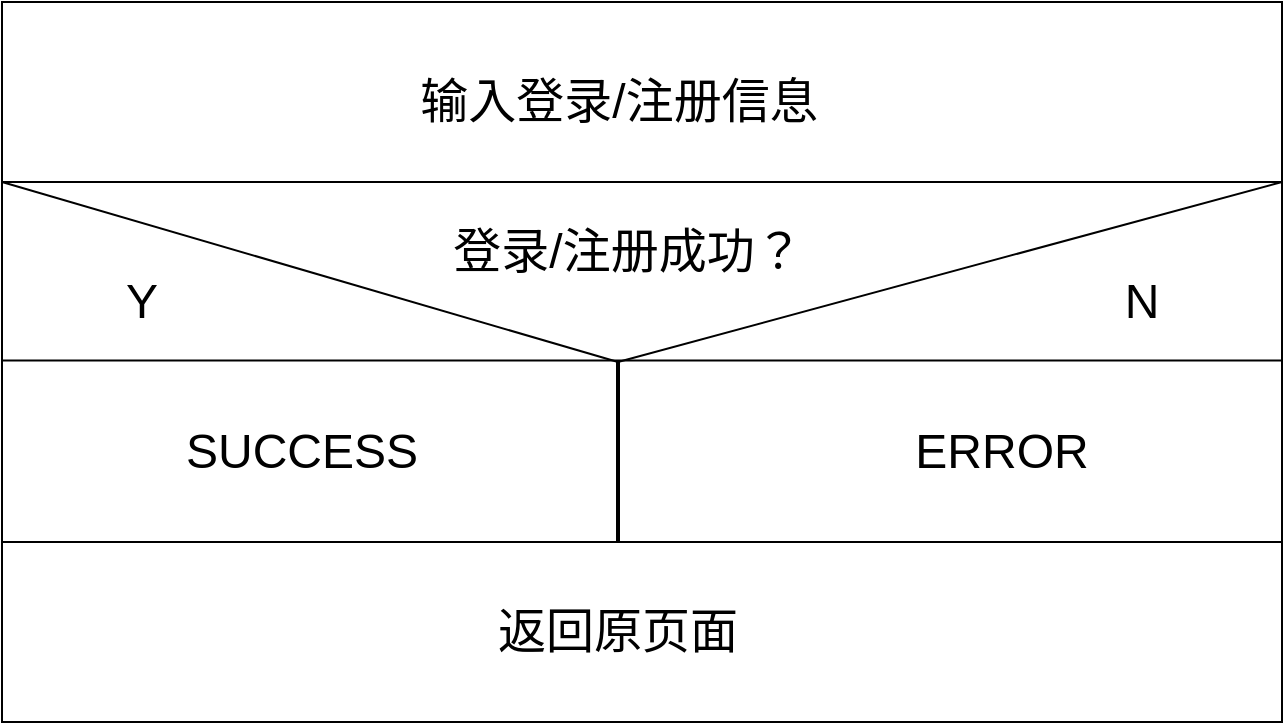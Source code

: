 <mxfile version="13.1.3" type="github" pages="2">
  <diagram id="sxW8surN2ddxBhKWo7tJ" name="Page-1">
    <mxGraphModel dx="596" dy="509" grid="1" gridSize="10" guides="1" tooltips="1" connect="1" arrows="1" fold="1" page="1" pageScale="1" pageWidth="827" pageHeight="1169" math="0" shadow="0">
      <root>
        <mxCell id="0" />
        <mxCell id="1" parent="0" />
        <mxCell id="7ll05-rVt_kI2r7niW4d-1" value="" style="rounded=0;whiteSpace=wrap;html=1;" parent="1" vertex="1">
          <mxGeometry x="100" y="100" width="640" height="360" as="geometry" />
        </mxCell>
        <mxCell id="7ll05-rVt_kI2r7niW4d-2" value="" style="endArrow=none;html=1;entryX=0;entryY=0.25;entryDx=0;entryDy=0;exitX=1;exitY=0.25;exitDx=0;exitDy=0;" parent="1" source="7ll05-rVt_kI2r7niW4d-1" target="7ll05-rVt_kI2r7niW4d-1" edge="1">
          <mxGeometry width="50" height="50" relative="1" as="geometry">
            <mxPoint x="230" y="290" as="sourcePoint" />
            <mxPoint x="280" y="240" as="targetPoint" />
          </mxGeometry>
        </mxCell>
        <mxCell id="7ll05-rVt_kI2r7niW4d-5" value="" style="endArrow=none;html=1;entryX=0;entryY=0.25;entryDx=0;entryDy=0;exitX=1;exitY=0.25;exitDx=0;exitDy=0;" parent="1" edge="1">
          <mxGeometry width="50" height="50" relative="1" as="geometry">
            <mxPoint x="740.0" y="279.29" as="sourcePoint" />
            <mxPoint x="100" y="279.29" as="targetPoint" />
          </mxGeometry>
        </mxCell>
        <mxCell id="7ll05-rVt_kI2r7niW4d-6" value="" style="endArrow=none;html=1;entryX=0;entryY=0.25;entryDx=0;entryDy=0;exitX=1;exitY=0.25;exitDx=0;exitDy=0;" parent="1" edge="1">
          <mxGeometry width="50" height="50" relative="1" as="geometry">
            <mxPoint x="740.0" y="370.0" as="sourcePoint" />
            <mxPoint x="100" y="370.0" as="targetPoint" />
          </mxGeometry>
        </mxCell>
        <mxCell id="7ll05-rVt_kI2r7niW4d-7" value="&lt;font style=&quot;font-size: 24px&quot;&gt;输入登录/注册信息&lt;/font&gt;" style="text;html=1;strokeColor=none;fillColor=none;align=center;verticalAlign=middle;whiteSpace=wrap;rounded=0;" parent="1" vertex="1">
          <mxGeometry x="298.75" y="130" width="218.5" height="40" as="geometry" />
        </mxCell>
        <mxCell id="7ll05-rVt_kI2r7niW4d-9" value="" style="endArrow=none;html=1;entryX=0;entryY=0.25;entryDx=0;entryDy=0;exitX=0;exitY=0.5;exitDx=0;exitDy=0;exitPerimeter=0;" parent="1" source="7ll05-rVt_kI2r7niW4d-11" target="7ll05-rVt_kI2r7niW4d-1" edge="1">
          <mxGeometry width="50" height="50" relative="1" as="geometry">
            <mxPoint x="420" y="280" as="sourcePoint" />
            <mxPoint x="400" y="250" as="targetPoint" />
          </mxGeometry>
        </mxCell>
        <mxCell id="7ll05-rVt_kI2r7niW4d-11" value="" style="line;strokeWidth=2;direction=south;html=1;" parent="1" vertex="1">
          <mxGeometry x="403" y="280" width="10" height="90" as="geometry" />
        </mxCell>
        <mxCell id="7ll05-rVt_kI2r7niW4d-12" value="" style="endArrow=none;html=1;entryX=1;entryY=0.25;entryDx=0;entryDy=0;exitX=0;exitY=0.5;exitDx=0;exitDy=0;exitPerimeter=0;" parent="1" source="7ll05-rVt_kI2r7niW4d-11" target="7ll05-rVt_kI2r7niW4d-1" edge="1">
          <mxGeometry width="50" height="50" relative="1" as="geometry">
            <mxPoint x="418" y="290" as="sourcePoint" />
            <mxPoint x="110" y="200" as="targetPoint" />
          </mxGeometry>
        </mxCell>
        <mxCell id="7ll05-rVt_kI2r7niW4d-13" value="&lt;font style=&quot;font-size: 24px&quot;&gt;登录/注册成功？&lt;/font&gt;" style="text;html=1;strokeColor=none;fillColor=none;align=center;verticalAlign=middle;whiteSpace=wrap;rounded=0;" parent="1" vertex="1">
          <mxGeometry x="313" y="210" width="200" height="30" as="geometry" />
        </mxCell>
        <mxCell id="7ll05-rVt_kI2r7niW4d-15" value="&lt;font style=&quot;font-size: 24px&quot;&gt;Y&lt;/font&gt;" style="text;html=1;strokeColor=none;fillColor=none;align=center;verticalAlign=middle;whiteSpace=wrap;rounded=0;" parent="1" vertex="1">
          <mxGeometry x="150" y="240" width="40" height="20" as="geometry" />
        </mxCell>
        <mxCell id="7ll05-rVt_kI2r7niW4d-16" value="&lt;font style=&quot;font-size: 24px&quot;&gt;N&lt;/font&gt;" style="text;html=1;strokeColor=none;fillColor=none;align=center;verticalAlign=middle;whiteSpace=wrap;rounded=0;" parent="1" vertex="1">
          <mxGeometry x="650" y="240" width="40" height="20" as="geometry" />
        </mxCell>
        <mxCell id="7ll05-rVt_kI2r7niW4d-17" value="&lt;font style=&quot;font-size: 24px&quot;&gt;SUCCESS&lt;/font&gt;" style="text;html=1;strokeColor=none;fillColor=none;align=center;verticalAlign=middle;whiteSpace=wrap;rounded=0;" parent="1" vertex="1">
          <mxGeometry x="150" y="310" width="200" height="30" as="geometry" />
        </mxCell>
        <mxCell id="7ll05-rVt_kI2r7niW4d-18" value="&lt;font style=&quot;font-size: 24px&quot;&gt;ERROR&lt;/font&gt;" style="text;html=1;strokeColor=none;fillColor=none;align=center;verticalAlign=middle;whiteSpace=wrap;rounded=0;" parent="1" vertex="1">
          <mxGeometry x="500" y="310" width="200" height="30" as="geometry" />
        </mxCell>
        <mxCell id="7ll05-rVt_kI2r7niW4d-19" value="&lt;span style=&quot;font-size: 24px&quot;&gt;返回原页面&lt;/span&gt;" style="text;html=1;strokeColor=none;fillColor=none;align=center;verticalAlign=middle;whiteSpace=wrap;rounded=0;" parent="1" vertex="1">
          <mxGeometry x="308" y="400" width="200" height="30" as="geometry" />
        </mxCell>
      </root>
    </mxGraphModel>
  </diagram>
  <diagram id="0YZLI6wg2qOWeHZlVF6r" name="Page-2">
    <mxGraphModel dx="596" dy="509" grid="1" gridSize="10" guides="1" tooltips="1" connect="1" arrows="1" fold="1" page="1" pageScale="1" pageWidth="827" pageHeight="1169" math="0" shadow="0">
      <root>
        <mxCell id="MGEpE5A_JS1_uIf1XAGH-0" />
        <mxCell id="MGEpE5A_JS1_uIf1XAGH-1" parent="MGEpE5A_JS1_uIf1XAGH-0" />
        <mxCell id="S_qBKaC4ZwfdV5uZxtR--0" value="" style="rounded=0;whiteSpace=wrap;html=1;" vertex="1" parent="MGEpE5A_JS1_uIf1XAGH-1">
          <mxGeometry x="150" y="120" width="490" height="330" as="geometry" />
        </mxCell>
        <mxCell id="S_qBKaC4ZwfdV5uZxtR--2" value="" style="endArrow=none;html=1;entryX=0;entryY=0.25;entryDx=0;entryDy=0;exitX=1;exitY=0.25;exitDx=0;exitDy=0;" edge="1" parent="MGEpE5A_JS1_uIf1XAGH-1">
          <mxGeometry width="50" height="50" relative="1" as="geometry">
            <mxPoint x="640" y="250" as="sourcePoint" />
            <mxPoint x="150" y="250" as="targetPoint" />
          </mxGeometry>
        </mxCell>
        <mxCell id="S_qBKaC4ZwfdV5uZxtR--3" value="" style="endArrow=none;html=1;entryX=0;entryY=0.25;entryDx=0;entryDy=0;exitX=1;exitY=0.25;exitDx=0;exitDy=0;" edge="1" parent="MGEpE5A_JS1_uIf1XAGH-1">
          <mxGeometry width="50" height="50" relative="1" as="geometry">
            <mxPoint x="640" y="180" as="sourcePoint" />
            <mxPoint x="150" y="180" as="targetPoint" />
          </mxGeometry>
        </mxCell>
        <mxCell id="S_qBKaC4ZwfdV5uZxtR--4" value="" style="endArrow=none;html=1;entryX=0;entryY=0.25;entryDx=0;entryDy=0;exitX=0.506;exitY=0.76;exitDx=0;exitDy=0;exitPerimeter=0;" edge="1" parent="MGEpE5A_JS1_uIf1XAGH-1" source="S_qBKaC4ZwfdV5uZxtR--9">
          <mxGeometry width="50" height="50" relative="1" as="geometry">
            <mxPoint x="640" y="320" as="sourcePoint" />
            <mxPoint x="150" y="320" as="targetPoint" />
          </mxGeometry>
        </mxCell>
        <mxCell id="S_qBKaC4ZwfdV5uZxtR--5" value="" style="endArrow=none;html=1;entryX=0;entryY=0.25;entryDx=0;entryDy=0;exitX=1;exitY=0.25;exitDx=0;exitDy=0;" edge="1" parent="MGEpE5A_JS1_uIf1XAGH-1">
          <mxGeometry width="50" height="50" relative="1" as="geometry">
            <mxPoint x="640" y="390" as="sourcePoint" />
            <mxPoint x="150" y="390" as="targetPoint" />
          </mxGeometry>
        </mxCell>
        <mxCell id="S_qBKaC4ZwfdV5uZxtR--6" value="&lt;font style=&quot;font-size: 18px&quot;&gt;登录&lt;/font&gt;" style="text;html=1;strokeColor=none;fillColor=none;align=center;verticalAlign=middle;whiteSpace=wrap;rounded=0;" vertex="1" parent="MGEpE5A_JS1_uIf1XAGH-1">
          <mxGeometry x="360" y="140" width="70" height="20" as="geometry" />
        </mxCell>
        <mxCell id="S_qBKaC4ZwfdV5uZxtR--7" value="&lt;font style=&quot;font-size: 18px&quot;&gt;Y&lt;/font&gt;" style="text;html=1;strokeColor=none;fillColor=none;align=center;verticalAlign=middle;whiteSpace=wrap;rounded=0;" vertex="1" parent="MGEpE5A_JS1_uIf1XAGH-1">
          <mxGeometry x="180" y="220" width="70" height="20" as="geometry" />
        </mxCell>
        <mxCell id="S_qBKaC4ZwfdV5uZxtR--8" value="" style="endArrow=none;html=1;" edge="1" parent="MGEpE5A_JS1_uIf1XAGH-1">
          <mxGeometry width="50" height="50" relative="1" as="geometry">
            <mxPoint x="540" y="250" as="sourcePoint" />
            <mxPoint x="150" y="180" as="targetPoint" />
          </mxGeometry>
        </mxCell>
        <mxCell id="S_qBKaC4ZwfdV5uZxtR--9" value="" style="line;strokeWidth=2;direction=south;html=1;" vertex="1" parent="MGEpE5A_JS1_uIf1XAGH-1">
          <mxGeometry x="540" y="250" width="10" height="140" as="geometry" />
        </mxCell>
        <mxCell id="S_qBKaC4ZwfdV5uZxtR--10" value="" style="endArrow=none;html=1;entryX=0;entryY=0.5;entryDx=0;entryDy=0;entryPerimeter=0;" edge="1" parent="MGEpE5A_JS1_uIf1XAGH-1" target="S_qBKaC4ZwfdV5uZxtR--9">
          <mxGeometry width="50" height="50" relative="1" as="geometry">
            <mxPoint x="430" y="320" as="sourcePoint" />
            <mxPoint x="440" y="270" as="targetPoint" />
          </mxGeometry>
        </mxCell>
        <mxCell id="S_qBKaC4ZwfdV5uZxtR--11" value="" style="endArrow=none;html=1;" edge="1" parent="MGEpE5A_JS1_uIf1XAGH-1">
          <mxGeometry width="50" height="50" relative="1" as="geometry">
            <mxPoint x="150" y="250" as="sourcePoint" />
            <mxPoint x="290" y="320" as="targetPoint" />
          </mxGeometry>
        </mxCell>
        <mxCell id="S_qBKaC4ZwfdV5uZxtR--12" value="" style="endArrow=none;html=1;entryX=1.003;entryY=0.182;entryDx=0;entryDy=0;entryPerimeter=0;exitX=0;exitY=0.5;exitDx=0;exitDy=0;exitPerimeter=0;" edge="1" parent="MGEpE5A_JS1_uIf1XAGH-1" source="S_qBKaC4ZwfdV5uZxtR--9" target="S_qBKaC4ZwfdV5uZxtR--0">
          <mxGeometry width="50" height="50" relative="1" as="geometry">
            <mxPoint x="540" y="255" as="sourcePoint" />
            <mxPoint x="590" y="205" as="targetPoint" />
          </mxGeometry>
        </mxCell>
        <mxCell id="S_qBKaC4ZwfdV5uZxtR--13" value="&lt;font style=&quot;font-size: 18px&quot;&gt;N&lt;/font&gt;" style="text;html=1;strokeColor=none;fillColor=none;align=center;verticalAlign=middle;whiteSpace=wrap;rounded=0;" vertex="1" parent="MGEpE5A_JS1_uIf1XAGH-1">
          <mxGeometry x="570" y="220" width="70" height="20" as="geometry" />
        </mxCell>
        <mxCell id="S_qBKaC4ZwfdV5uZxtR--14" value="&lt;font style=&quot;font-size: 18px&quot;&gt;登录成功？&lt;/font&gt;" style="text;html=1;strokeColor=none;fillColor=none;align=center;verticalAlign=middle;whiteSpace=wrap;rounded=0;" vertex="1" parent="MGEpE5A_JS1_uIf1XAGH-1">
          <mxGeometry x="460" y="200" width="110" height="20" as="geometry" />
        </mxCell>
        <mxCell id="Mwpae4g8SHXylxaNf_YD-0" value="&lt;font style=&quot;font-size: 18px&quot;&gt;选择模块&lt;/font&gt;" style="text;html=1;strokeColor=none;fillColor=none;align=center;verticalAlign=middle;whiteSpace=wrap;rounded=0;" vertex="1" parent="MGEpE5A_JS1_uIf1XAGH-1">
          <mxGeometry x="320" y="275" width="90" height="20" as="geometry" />
        </mxCell>
        <mxCell id="Mwpae4g8SHXylxaNf_YD-1" value="&lt;font style=&quot;font-size: 18px&quot;&gt;显示不同页面&lt;/font&gt;" style="text;html=1;strokeColor=none;fillColor=none;align=center;verticalAlign=middle;whiteSpace=wrap;rounded=0;" vertex="1" parent="MGEpE5A_JS1_uIf1XAGH-1">
          <mxGeometry x="340" y="410" width="130" height="20" as="geometry" />
        </mxCell>
        <mxCell id="Mwpae4g8SHXylxaNf_YD-2" value="" style="line;strokeWidth=2;direction=south;html=1;" vertex="1" parent="MGEpE5A_JS1_uIf1XAGH-1">
          <mxGeometry x="240" y="320" width="10" height="70" as="geometry" />
        </mxCell>
        <mxCell id="Mwpae4g8SHXylxaNf_YD-3" value="" style="line;strokeWidth=2;direction=south;html=1;" vertex="1" parent="MGEpE5A_JS1_uIf1XAGH-1">
          <mxGeometry x="340" y="320" width="10" height="70" as="geometry" />
        </mxCell>
        <mxCell id="Mwpae4g8SHXylxaNf_YD-4" value="" style="line;strokeWidth=2;direction=south;html=1;" vertex="1" parent="MGEpE5A_JS1_uIf1XAGH-1">
          <mxGeometry x="440" y="320" width="10" height="70" as="geometry" />
        </mxCell>
        <mxCell id="Mwpae4g8SHXylxaNf_YD-5" value="&lt;font style=&quot;font-size: 18px&quot;&gt;返回首页模块&lt;/font&gt;" style="text;html=1;strokeColor=none;fillColor=none;align=center;verticalAlign=middle;whiteSpace=wrap;rounded=0;" vertex="1" parent="MGEpE5A_JS1_uIf1XAGH-1">
          <mxGeometry x="560" y="320" width="70" height="20" as="geometry" />
        </mxCell>
        <mxCell id="Mwpae4g8SHXylxaNf_YD-6" value="&lt;span style=&quot;font-size: 18px&quot;&gt;“世界”&lt;/span&gt;" style="text;html=1;strokeColor=none;fillColor=none;align=center;verticalAlign=middle;whiteSpace=wrap;rounded=0;" vertex="1" parent="MGEpE5A_JS1_uIf1XAGH-1">
          <mxGeometry x="170" y="345" width="50" height="20" as="geometry" />
        </mxCell>
        <mxCell id="Mwpae4g8SHXylxaNf_YD-7" value="&lt;span style=&quot;font-size: 18px&quot;&gt;“搜索”&lt;/span&gt;" style="text;html=1;strokeColor=none;fillColor=none;align=center;verticalAlign=middle;whiteSpace=wrap;rounded=0;" vertex="1" parent="MGEpE5A_JS1_uIf1XAGH-1">
          <mxGeometry x="270" y="345" width="50" height="20" as="geometry" />
        </mxCell>
        <mxCell id="Mwpae4g8SHXylxaNf_YD-8" value="&lt;span style=&quot;font-size: 18px&quot;&gt;“发布”&lt;/span&gt;" style="text;html=1;strokeColor=none;fillColor=none;align=center;verticalAlign=middle;whiteSpace=wrap;rounded=0;" vertex="1" parent="MGEpE5A_JS1_uIf1XAGH-1">
          <mxGeometry x="370" y="345" width="50" height="20" as="geometry" />
        </mxCell>
        <mxCell id="Mwpae4g8SHXylxaNf_YD-9" value="&lt;span style=&quot;font-size: 18px&quot;&gt;“我的”&lt;/span&gt;" style="text;html=1;strokeColor=none;fillColor=none;align=center;verticalAlign=middle;whiteSpace=wrap;rounded=0;" vertex="1" parent="MGEpE5A_JS1_uIf1XAGH-1">
          <mxGeometry x="470" y="345" width="50" height="20" as="geometry" />
        </mxCell>
      </root>
    </mxGraphModel>
  </diagram>
</mxfile>
